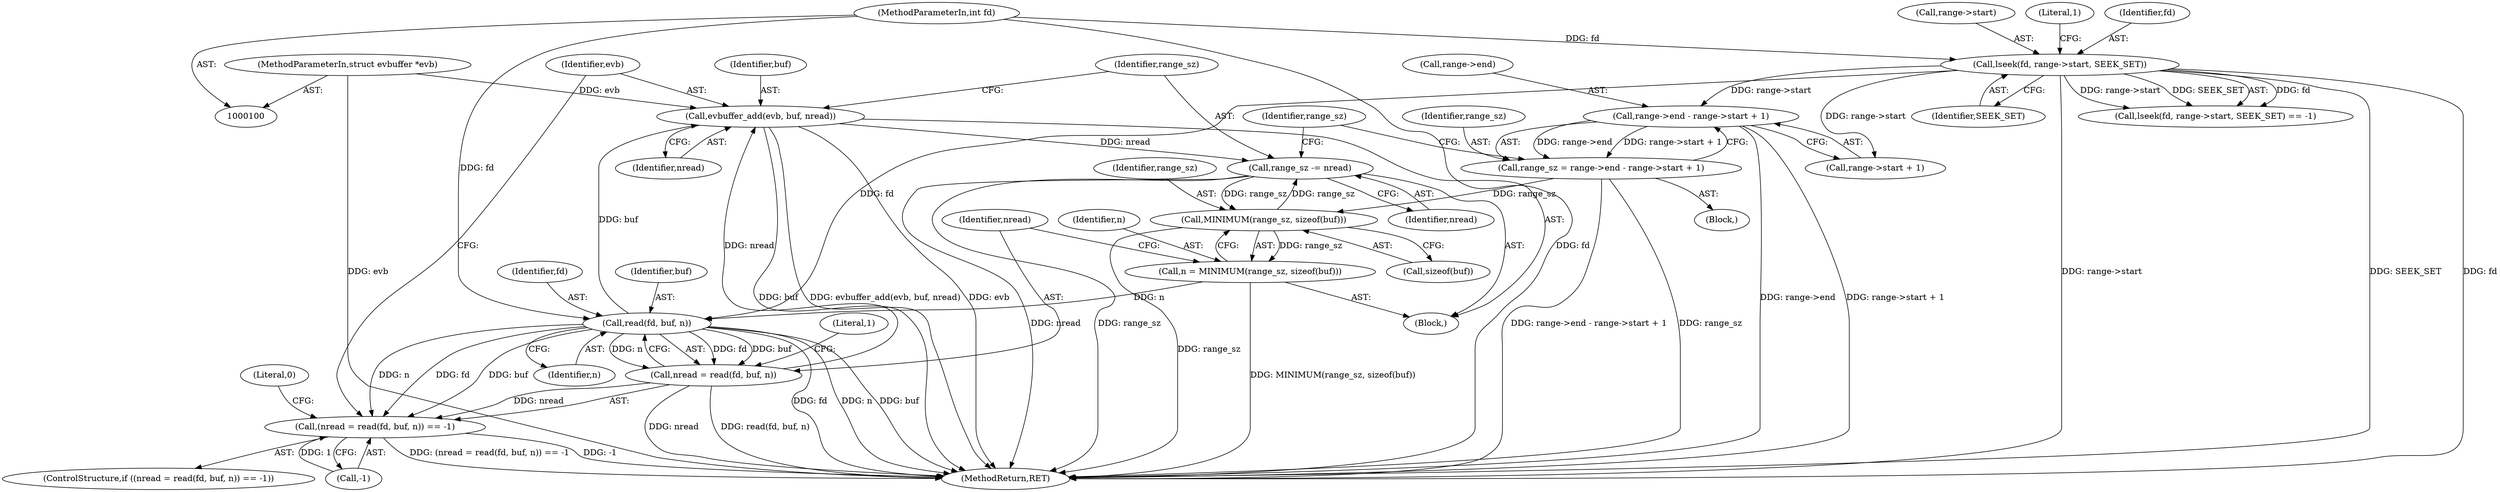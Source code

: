 digraph "1_src_142cfc82b932bc211218fbd7bdda8c7ce83f19df@pointer" {
"1000153" [label="(Call,evbuffer_add(evb, buf, nread))"];
"1000102" [label="(MethodParameterIn,struct evbuffer *evb)"];
"1000145" [label="(Call,read(fd, buf, n))"];
"1000111" [label="(Call,lseek(fd, range->start, SEEK_SET))"];
"1000101" [label="(MethodParameterIn,int fd)"];
"1000135" [label="(Call,n = MINIMUM(range_sz, sizeof(buf)))"];
"1000137" [label="(Call,MINIMUM(range_sz, sizeof(buf)))"];
"1000157" [label="(Call,range_sz -= nread)"];
"1000153" [label="(Call,evbuffer_add(evb, buf, nread))"];
"1000143" [label="(Call,nread = read(fd, buf, n))"];
"1000121" [label="(Call,range_sz = range->end - range->start + 1)"];
"1000123" [label="(Call,range->end - range->start + 1)"];
"1000142" [label="(Call,(nread = read(fd, buf, n)) == -1)"];
"1000116" [label="(Identifier,SEEK_SET)"];
"1000143" [label="(Call,nread = read(fd, buf, n))"];
"1000133" [label="(Identifier,range_sz)"];
"1000124" [label="(Call,range->end)"];
"1000156" [label="(Identifier,nread)"];
"1000137" [label="(Call,MINIMUM(range_sz, sizeof(buf)))"];
"1000150" [label="(Literal,1)"];
"1000141" [label="(ControlStructure,if ((nread = read(fd, buf, n)) == -1))"];
"1000134" [label="(Block,)"];
"1000118" [label="(Literal,1)"];
"1000123" [label="(Call,range->end - range->start + 1)"];
"1000155" [label="(Identifier,buf)"];
"1000152" [label="(Literal,0)"];
"1000159" [label="(Identifier,nread)"];
"1000142" [label="(Call,(nread = read(fd, buf, n)) == -1)"];
"1000110" [label="(Call,lseek(fd, range->start, SEEK_SET) == -1)"];
"1000162" [label="(MethodReturn,RET)"];
"1000145" [label="(Call,read(fd, buf, n))"];
"1000138" [label="(Identifier,range_sz)"];
"1000157" [label="(Call,range_sz -= nread)"];
"1000127" [label="(Call,range->start + 1)"];
"1000144" [label="(Identifier,nread)"];
"1000135" [label="(Call,n = MINIMUM(range_sz, sizeof(buf)))"];
"1000146" [label="(Identifier,fd)"];
"1000121" [label="(Call,range_sz = range->end - range->start + 1)"];
"1000112" [label="(Identifier,fd)"];
"1000111" [label="(Call,lseek(fd, range->start, SEEK_SET))"];
"1000101" [label="(MethodParameterIn,int fd)"];
"1000139" [label="(Call,sizeof(buf))"];
"1000158" [label="(Identifier,range_sz)"];
"1000148" [label="(Identifier,n)"];
"1000102" [label="(MethodParameterIn,struct evbuffer *evb)"];
"1000153" [label="(Call,evbuffer_add(evb, buf, nread))"];
"1000113" [label="(Call,range->start)"];
"1000149" [label="(Call,-1)"];
"1000154" [label="(Identifier,evb)"];
"1000122" [label="(Identifier,range_sz)"];
"1000147" [label="(Identifier,buf)"];
"1000104" [label="(Block,)"];
"1000136" [label="(Identifier,n)"];
"1000153" -> "1000134"  [label="AST: "];
"1000153" -> "1000156"  [label="CFG: "];
"1000154" -> "1000153"  [label="AST: "];
"1000155" -> "1000153"  [label="AST: "];
"1000156" -> "1000153"  [label="AST: "];
"1000158" -> "1000153"  [label="CFG: "];
"1000153" -> "1000162"  [label="DDG: evb"];
"1000153" -> "1000162"  [label="DDG: buf"];
"1000153" -> "1000162"  [label="DDG: evbuffer_add(evb, buf, nread)"];
"1000102" -> "1000153"  [label="DDG: evb"];
"1000145" -> "1000153"  [label="DDG: buf"];
"1000143" -> "1000153"  [label="DDG: nread"];
"1000153" -> "1000157"  [label="DDG: nread"];
"1000102" -> "1000100"  [label="AST: "];
"1000102" -> "1000162"  [label="DDG: evb"];
"1000145" -> "1000143"  [label="AST: "];
"1000145" -> "1000148"  [label="CFG: "];
"1000146" -> "1000145"  [label="AST: "];
"1000147" -> "1000145"  [label="AST: "];
"1000148" -> "1000145"  [label="AST: "];
"1000143" -> "1000145"  [label="CFG: "];
"1000145" -> "1000162"  [label="DDG: fd"];
"1000145" -> "1000162"  [label="DDG: n"];
"1000145" -> "1000162"  [label="DDG: buf"];
"1000145" -> "1000142"  [label="DDG: fd"];
"1000145" -> "1000142"  [label="DDG: buf"];
"1000145" -> "1000142"  [label="DDG: n"];
"1000145" -> "1000143"  [label="DDG: fd"];
"1000145" -> "1000143"  [label="DDG: buf"];
"1000145" -> "1000143"  [label="DDG: n"];
"1000111" -> "1000145"  [label="DDG: fd"];
"1000101" -> "1000145"  [label="DDG: fd"];
"1000135" -> "1000145"  [label="DDG: n"];
"1000111" -> "1000110"  [label="AST: "];
"1000111" -> "1000116"  [label="CFG: "];
"1000112" -> "1000111"  [label="AST: "];
"1000113" -> "1000111"  [label="AST: "];
"1000116" -> "1000111"  [label="AST: "];
"1000118" -> "1000111"  [label="CFG: "];
"1000111" -> "1000162"  [label="DDG: fd"];
"1000111" -> "1000162"  [label="DDG: range->start"];
"1000111" -> "1000162"  [label="DDG: SEEK_SET"];
"1000111" -> "1000110"  [label="DDG: fd"];
"1000111" -> "1000110"  [label="DDG: range->start"];
"1000111" -> "1000110"  [label="DDG: SEEK_SET"];
"1000101" -> "1000111"  [label="DDG: fd"];
"1000111" -> "1000123"  [label="DDG: range->start"];
"1000111" -> "1000127"  [label="DDG: range->start"];
"1000101" -> "1000100"  [label="AST: "];
"1000101" -> "1000162"  [label="DDG: fd"];
"1000135" -> "1000134"  [label="AST: "];
"1000135" -> "1000137"  [label="CFG: "];
"1000136" -> "1000135"  [label="AST: "];
"1000137" -> "1000135"  [label="AST: "];
"1000144" -> "1000135"  [label="CFG: "];
"1000135" -> "1000162"  [label="DDG: MINIMUM(range_sz, sizeof(buf))"];
"1000137" -> "1000135"  [label="DDG: range_sz"];
"1000137" -> "1000139"  [label="CFG: "];
"1000138" -> "1000137"  [label="AST: "];
"1000139" -> "1000137"  [label="AST: "];
"1000137" -> "1000162"  [label="DDG: range_sz"];
"1000157" -> "1000137"  [label="DDG: range_sz"];
"1000121" -> "1000137"  [label="DDG: range_sz"];
"1000137" -> "1000157"  [label="DDG: range_sz"];
"1000157" -> "1000134"  [label="AST: "];
"1000157" -> "1000159"  [label="CFG: "];
"1000158" -> "1000157"  [label="AST: "];
"1000159" -> "1000157"  [label="AST: "];
"1000133" -> "1000157"  [label="CFG: "];
"1000157" -> "1000162"  [label="DDG: nread"];
"1000157" -> "1000162"  [label="DDG: range_sz"];
"1000143" -> "1000142"  [label="AST: "];
"1000144" -> "1000143"  [label="AST: "];
"1000150" -> "1000143"  [label="CFG: "];
"1000143" -> "1000162"  [label="DDG: nread"];
"1000143" -> "1000162"  [label="DDG: read(fd, buf, n)"];
"1000143" -> "1000142"  [label="DDG: nread"];
"1000121" -> "1000104"  [label="AST: "];
"1000121" -> "1000123"  [label="CFG: "];
"1000122" -> "1000121"  [label="AST: "];
"1000123" -> "1000121"  [label="AST: "];
"1000133" -> "1000121"  [label="CFG: "];
"1000121" -> "1000162"  [label="DDG: range->end - range->start + 1"];
"1000121" -> "1000162"  [label="DDG: range_sz"];
"1000123" -> "1000121"  [label="DDG: range->end"];
"1000123" -> "1000121"  [label="DDG: range->start + 1"];
"1000123" -> "1000127"  [label="CFG: "];
"1000124" -> "1000123"  [label="AST: "];
"1000127" -> "1000123"  [label="AST: "];
"1000123" -> "1000162"  [label="DDG: range->end"];
"1000123" -> "1000162"  [label="DDG: range->start + 1"];
"1000142" -> "1000141"  [label="AST: "];
"1000142" -> "1000149"  [label="CFG: "];
"1000149" -> "1000142"  [label="AST: "];
"1000152" -> "1000142"  [label="CFG: "];
"1000154" -> "1000142"  [label="CFG: "];
"1000142" -> "1000162"  [label="DDG: (nread = read(fd, buf, n)) == -1"];
"1000142" -> "1000162"  [label="DDG: -1"];
"1000149" -> "1000142"  [label="DDG: 1"];
}
